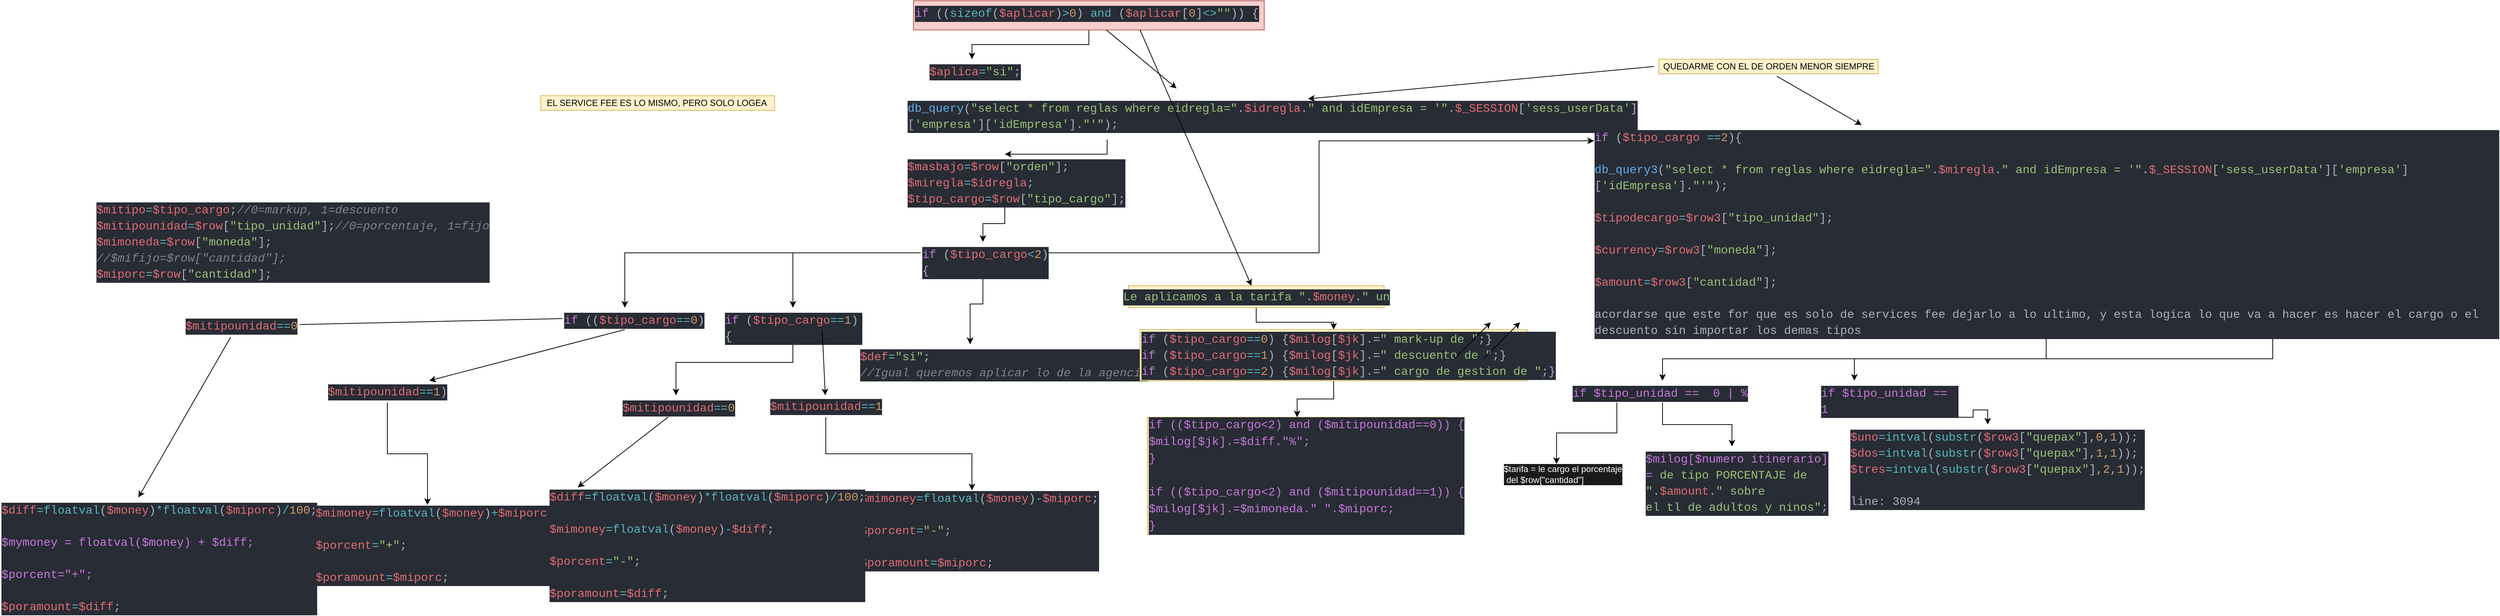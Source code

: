 <mxfile version="13.1.8" type="github">
  <diagram id="TxC2RvV53c9lngaPghdg" name="Page-1">
    <mxGraphModel dx="2767" dy="1517" grid="1" gridSize="10" guides="1" tooltips="1" connect="1" arrows="1" fold="1" page="1" pageScale="1" pageWidth="827" pageHeight="1169" math="0" shadow="0">
      <root>
        <mxCell id="0" />
        <mxCell id="1" parent="0" />
        <mxCell id="1ylVQQ3sh8P-H1glT6XM-3" value="" style="edgeStyle=orthogonalEdgeStyle;rounded=0;orthogonalLoop=1;jettySize=auto;html=1;" parent="1" source="1ylVQQ3sh8P-H1glT6XM-1" target="1ylVQQ3sh8P-H1glT6XM-2" edge="1">
          <mxGeometry relative="1" as="geometry" />
        </mxCell>
        <mxCell id="1ylVQQ3sh8P-H1glT6XM-1" value="&lt;!--StartFragment--&gt;&lt;div style=&quot;color: rgb(171, 178, 191); background-color: rgb(40, 44, 52); font-family: Consolas, &amp;quot;Courier New&amp;quot;, monospace; font-weight: normal; font-size: 16px; line-height: 22px;&quot;&gt;&lt;div&gt;&lt;span style=&quot;color: #c678dd;&quot;&gt;if&lt;/span&gt;&lt;span style=&quot;color: #abb2bf;&quot;&gt;&amp;nbsp;((&lt;/span&gt;&lt;span style=&quot;color: #56b6c2;&quot;&gt;sizeof&lt;/span&gt;&lt;span style=&quot;color: #abb2bf;&quot;&gt;(&lt;/span&gt;&lt;span style=&quot;color: #e06c75;&quot;&gt;$aplicar&lt;/span&gt;&lt;span style=&quot;color: #abb2bf;&quot;&gt;)&lt;/span&gt;&lt;span style=&quot;color: #56b6c2;&quot;&gt;&amp;gt;&lt;/span&gt;&lt;span style=&quot;color: #d19a66;&quot;&gt;0&lt;/span&gt;&lt;span style=&quot;color: #abb2bf;&quot;&gt;)&amp;nbsp;&lt;/span&gt;&lt;span style=&quot;color: #56b6c2;&quot;&gt;and&lt;/span&gt;&lt;span style=&quot;color: #abb2bf;&quot;&gt;&amp;nbsp;(&lt;/span&gt;&lt;span style=&quot;color: #e06c75;&quot;&gt;$aplicar&lt;/span&gt;&lt;span style=&quot;color: #abb2bf;&quot;&gt;[&lt;/span&gt;&lt;span style=&quot;color: #d19a66;&quot;&gt;0&lt;/span&gt;&lt;span style=&quot;color: #abb2bf;&quot;&gt;]&lt;/span&gt;&lt;span style=&quot;color: #56b6c2;&quot;&gt;&amp;lt;&amp;gt;&lt;/span&gt;&lt;span style=&quot;color: #98c379;&quot;&gt;&quot;&quot;&lt;/span&gt;&lt;span style=&quot;color: #abb2bf;&quot;&gt;))&amp;nbsp;{&lt;/span&gt;&lt;/div&gt;&lt;/div&gt;&lt;!--EndFragment--&gt;" style="text;whiteSpace=wrap;html=1;fillColor=#f8cecc;strokeColor=#b85450;" parent="1" vertex="1">
          <mxGeometry x="120" y="180" width="480" height="40" as="geometry" />
        </mxCell>
        <mxCell id="1ylVQQ3sh8P-H1glT6XM-2" value="&lt;div style=&quot;color: rgb(171 , 178 , 191) ; background-color: rgb(40 , 44 , 52) ; font-family: &amp;#34;consolas&amp;#34; , &amp;#34;courier new&amp;#34; , monospace ; font-weight: normal ; font-size: 16px ; line-height: 22px&quot;&gt;&lt;div&gt;&lt;div style=&quot;color: rgb(171 , 178 , 191) ; background-color: rgb(40 , 44 , 52) ; font-family: &amp;#34;consolas&amp;#34; , &amp;#34;courier new&amp;#34; , monospace ; font-weight: normal ; font-size: 16px ; line-height: 22px&quot;&gt;&lt;div&gt;&lt;span style=&quot;color: #e06c75&quot;&gt;$aplica&lt;/span&gt;&lt;span style=&quot;color: #56b6c2&quot;&gt;=&lt;/span&gt;&lt;span style=&quot;color: #98c379&quot;&gt;&quot;si&quot;&lt;/span&gt;&lt;span style=&quot;color: #abb2bf&quot;&gt;;&lt;/span&gt;&lt;/div&gt;&lt;/div&gt;&lt;/div&gt;&lt;/div&gt;" style="text;whiteSpace=wrap;html=1;" parent="1" vertex="1">
          <mxGeometry x="140" y="260" width="120" height="40" as="geometry" />
        </mxCell>
        <mxCell id="1ylVQQ3sh8P-H1glT6XM-7" value="" style="edgeStyle=orthogonalEdgeStyle;rounded=0;orthogonalLoop=1;jettySize=auto;html=1;" parent="1" source="1ylVQQ3sh8P-H1glT6XM-4" target="1ylVQQ3sh8P-H1glT6XM-6" edge="1">
          <mxGeometry relative="1" as="geometry" />
        </mxCell>
        <mxCell id="1ylVQQ3sh8P-H1glT6XM-4" value="&lt;!--StartFragment--&gt;&lt;div style=&quot;color: rgb(171, 178, 191); background-color: rgb(40, 44, 52); font-family: Consolas, &amp;quot;Courier New&amp;quot;, monospace; font-weight: normal; font-size: 16px; line-height: 22px;&quot;&gt;&lt;div&gt;&lt;span style=&quot;color: #61afef;&quot;&gt;db_query&lt;/span&gt;&lt;span style=&quot;color: #abb2bf;&quot;&gt;(&lt;/span&gt;&lt;span style=&quot;color: #98c379;&quot;&gt;&quot;select&amp;nbsp;*&amp;nbsp;from&amp;nbsp;reglas&amp;nbsp;where&amp;nbsp;eidregla=&quot;&lt;/span&gt;&lt;span style=&quot;color: #abb2bf;&quot;&gt;.&lt;/span&gt;&lt;span style=&quot;color: #e06c75;&quot;&gt;$idregla&lt;/span&gt;&lt;span style=&quot;color: #abb2bf;&quot;&gt;.&lt;/span&gt;&lt;span style=&quot;color: #98c379;&quot;&gt;&quot;&amp;nbsp;and&amp;nbsp;idEmpresa&amp;nbsp;=&amp;nbsp;&#39;&quot;&lt;/span&gt;&lt;span style=&quot;color: #abb2bf;&quot;&gt;.&lt;/span&gt;&lt;span style=&quot;color: #e06c75;&quot;&gt;$_SESSION&lt;/span&gt;&lt;span style=&quot;color: #abb2bf;&quot;&gt;[&lt;/span&gt;&lt;span style=&quot;color: #98c379;&quot;&gt;&#39;sess_userData&#39;&lt;/span&gt;&lt;span style=&quot;color: #abb2bf;&quot;&gt;][&lt;/span&gt;&lt;span style=&quot;color: #98c379;&quot;&gt;&#39;empresa&#39;&lt;/span&gt;&lt;span style=&quot;color: #abb2bf;&quot;&gt;][&lt;/span&gt;&lt;span style=&quot;color: #98c379;&quot;&gt;&#39;idEmpresa&#39;&lt;/span&gt;&lt;span style=&quot;color: #abb2bf;&quot;&gt;]&lt;/span&gt;&lt;span style=&quot;color: #abb2bf;&quot;&gt;.&lt;/span&gt;&lt;span style=&quot;color: #98c379;&quot;&gt;&quot;&#39;&quot;&lt;/span&gt;&lt;span style=&quot;color: #abb2bf;&quot;&gt;);&lt;/span&gt;&lt;/div&gt;&lt;/div&gt;&lt;!--EndFragment--&gt;" style="text;whiteSpace=wrap;html=1;" parent="1" vertex="1">
          <mxGeometry x="110" y="310" width="550" height="60" as="geometry" />
        </mxCell>
        <mxCell id="1ylVQQ3sh8P-H1glT6XM-11" value="" style="edgeStyle=orthogonalEdgeStyle;rounded=0;orthogonalLoop=1;jettySize=auto;html=1;" parent="1" source="1ylVQQ3sh8P-H1glT6XM-6" target="1ylVQQ3sh8P-H1glT6XM-10" edge="1">
          <mxGeometry relative="1" as="geometry" />
        </mxCell>
        <mxCell id="1ylVQQ3sh8P-H1glT6XM-6" value="&lt;div style=&quot;color: rgb(171 , 178 , 191) ; background-color: rgb(40 , 44 , 52) ; font-family: &amp;#34;consolas&amp;#34; , &amp;#34;courier new&amp;#34; , monospace ; font-weight: normal ; font-size: 16px ; line-height: 22px&quot;&gt;&lt;div&gt;&lt;div style=&quot;color: rgb(171 , 178 , 191) ; background-color: rgb(40 , 44 , 52) ; font-family: &amp;#34;consolas&amp;#34; , &amp;#34;courier new&amp;#34; , monospace ; font-weight: normal ; font-size: 16px ; line-height: 22px&quot;&gt;&lt;div&gt;&lt;span style=&quot;color: #e06c75&quot;&gt;$masbajo&lt;/span&gt;&lt;span style=&quot;color: #56b6c2&quot;&gt;=&lt;/span&gt;&lt;span style=&quot;color: #e06c75&quot;&gt;$row&lt;/span&gt;&lt;span style=&quot;color: #abb2bf&quot;&gt;[&lt;/span&gt;&lt;span style=&quot;color: #98c379&quot;&gt;&quot;orden&quot;&lt;/span&gt;&lt;span style=&quot;color: #abb2bf&quot;&gt;];&lt;/span&gt;&lt;/div&gt;&lt;div&gt;&lt;span style=&quot;color: #abb2bf&quot;&gt;&lt;/span&gt;&lt;span style=&quot;color: #e06c75&quot;&gt;$miregla&lt;/span&gt;&lt;span style=&quot;color: #56b6c2&quot;&gt;=&lt;/span&gt;&lt;span style=&quot;color: #e06c75&quot;&gt;$idregla&lt;/span&gt;&lt;span style=&quot;color: #abb2bf&quot;&gt;;&lt;/span&gt;&lt;/div&gt;&lt;div&gt;&lt;div&gt;&lt;span style=&quot;color: #e06c75&quot;&gt;$tipo_cargo&lt;/span&gt;&lt;span style=&quot;color: #56b6c2&quot;&gt;=&lt;/span&gt;&lt;span style=&quot;color: #e06c75&quot;&gt;$row&lt;/span&gt;&lt;span style=&quot;color: #abb2bf&quot;&gt;[&lt;/span&gt;&lt;span style=&quot;color: #98c379&quot;&gt;&quot;tipo_cargo&quot;&lt;/span&gt;&lt;span style=&quot;color: #abb2bf&quot;&gt;];&lt;/span&gt;&lt;/div&gt;&lt;span style=&quot;color: #abb2bf&quot;&gt;&lt;/span&gt;&lt;/div&gt;&lt;/div&gt;&lt;/div&gt;&lt;/div&gt;" style="text;whiteSpace=wrap;html=1;" parent="1" vertex="1">
          <mxGeometry x="110" y="390" width="270" height="70" as="geometry" />
        </mxCell>
        <mxCell id="1ylVQQ3sh8P-H1glT6XM-13" value="" style="edgeStyle=orthogonalEdgeStyle;rounded=0;orthogonalLoop=1;jettySize=auto;html=1;" parent="1" source="1ylVQQ3sh8P-H1glT6XM-10" target="1ylVQQ3sh8P-H1glT6XM-12" edge="1">
          <mxGeometry relative="1" as="geometry" />
        </mxCell>
        <mxCell id="wRwia8m4Fj-E2qncx0wM-3" value="" style="edgeStyle=orthogonalEdgeStyle;rounded=0;orthogonalLoop=1;jettySize=auto;html=1;" parent="1" source="1ylVQQ3sh8P-H1glT6XM-10" target="1ylVQQ3sh8P-H1glT6XM-12" edge="1">
          <mxGeometry relative="1" as="geometry" />
        </mxCell>
        <mxCell id="wRwia8m4Fj-E2qncx0wM-5" value="" style="edgeStyle=orthogonalEdgeStyle;rounded=0;orthogonalLoop=1;jettySize=auto;html=1;" parent="1" source="1ylVQQ3sh8P-H1glT6XM-10" target="wRwia8m4Fj-E2qncx0wM-4" edge="1">
          <mxGeometry relative="1" as="geometry" />
        </mxCell>
        <mxCell id="wRwia8m4Fj-E2qncx0wM-7" value="" style="edgeStyle=orthogonalEdgeStyle;rounded=0;orthogonalLoop=1;jettySize=auto;html=1;" parent="1" source="1ylVQQ3sh8P-H1glT6XM-10" target="wRwia8m4Fj-E2qncx0wM-6" edge="1">
          <mxGeometry relative="1" as="geometry" />
        </mxCell>
        <mxCell id="nO0bLM9SPIQuTMpQvS7K-3" value="" style="edgeStyle=orthogonalEdgeStyle;rounded=0;orthogonalLoop=1;jettySize=auto;html=1;entryX=0.001;entryY=0.075;entryDx=0;entryDy=0;entryPerimeter=0;" parent="1" source="1ylVQQ3sh8P-H1glT6XM-10" target="nO0bLM9SPIQuTMpQvS7K-2" edge="1">
          <mxGeometry relative="1" as="geometry" />
        </mxCell>
        <mxCell id="1ylVQQ3sh8P-H1glT6XM-10" value="&lt;div style=&quot;color: rgb(171 , 178 , 191) ; background-color: rgb(40 , 44 , 52) ; font-family: &amp;#34;consolas&amp;#34; , &amp;#34;courier new&amp;#34; , monospace ; font-weight: normal ; font-size: 16px ; line-height: 22px&quot;&gt;&lt;div&gt;&lt;span style=&quot;color: #c678dd&quot;&gt;if&lt;/span&gt;&lt;span style=&quot;color: #abb2bf&quot;&gt;&amp;nbsp;(&lt;/span&gt;&lt;span style=&quot;color: #e06c75&quot;&gt;$tipo_cargo&lt;/span&gt;&lt;span style=&quot;color: #56b6c2&quot;&gt;&amp;lt;&lt;/span&gt;&lt;span style=&quot;color: #d19a66&quot;&gt;2&lt;/span&gt;&lt;span style=&quot;color: #abb2bf&quot;&gt;){&lt;/span&gt;&lt;/div&gt;&lt;/div&gt;" style="text;whiteSpace=wrap;html=1;" parent="1" vertex="1">
          <mxGeometry x="130" y="510" width="170" height="30" as="geometry" />
        </mxCell>
        <mxCell id="nO0bLM9SPIQuTMpQvS7K-9" value="" style="edgeStyle=orthogonalEdgeStyle;rounded=0;orthogonalLoop=1;jettySize=auto;html=1;" parent="1" source="nO0bLM9SPIQuTMpQvS7K-2" target="nO0bLM9SPIQuTMpQvS7K-8" edge="1">
          <mxGeometry relative="1" as="geometry" />
        </mxCell>
        <mxCell id="nO0bLM9SPIQuTMpQvS7K-13" style="edgeStyle=orthogonalEdgeStyle;rounded=0;orthogonalLoop=1;jettySize=auto;html=1;exitX=0.75;exitY=1;exitDx=0;exitDy=0;entryX=0.25;entryY=0;entryDx=0;entryDy=0;" parent="1" source="nO0bLM9SPIQuTMpQvS7K-2" target="nO0bLM9SPIQuTMpQvS7K-10" edge="1">
          <mxGeometry relative="1" as="geometry" />
        </mxCell>
        <mxCell id="nO0bLM9SPIQuTMpQvS7K-2" value="&lt;div style=&quot;background-color: rgb(40 , 44 , 52) ; font-family: &amp;#34;consolas&amp;#34; , &amp;#34;courier new&amp;#34; , monospace ; font-weight: normal ; font-size: 16px ; line-height: 22px&quot;&gt;&lt;div&gt;&lt;span style=&quot;color: rgb(198 , 120 , 221)&quot;&gt;if&lt;/span&gt;&lt;span style=&quot;color: rgb(171 , 178 , 191)&quot;&gt;&amp;nbsp;(&lt;/span&gt;&lt;span style=&quot;color: rgb(224 , 108 , 117)&quot;&gt;$tipo_cargo&lt;/span&gt;&lt;font color=&quot;#56b6c2&quot;&gt;&amp;nbsp;==&lt;/font&gt;&lt;span style=&quot;color: rgb(209 , 154 , 102)&quot;&gt;2&lt;/span&gt;&lt;span style=&quot;color: rgb(171 , 178 , 191)&quot;&gt;){&lt;/span&gt;&lt;/div&gt;&lt;div&gt;&lt;span style=&quot;color: rgb(171 , 178 , 191)&quot;&gt;&lt;br&gt;&lt;/span&gt;&lt;/div&gt;&lt;div&gt;&lt;div style=&quot;color: rgb(171 , 178 , 191) ; font-family: &amp;#34;consolas&amp;#34; , &amp;#34;courier new&amp;#34; , monospace ; line-height: 22px&quot;&gt;&lt;div&gt;&lt;span style=&quot;color: #61afef&quot;&gt;db_query3&lt;/span&gt;(&lt;span style=&quot;color: #98c379&quot;&gt;&quot;select&amp;nbsp;*&amp;nbsp;from&amp;nbsp;reglas&amp;nbsp;where&amp;nbsp;eidregla=&quot;&lt;/span&gt;.&lt;span style=&quot;color: #e06c75&quot;&gt;$miregla&lt;/span&gt;.&lt;span style=&quot;color: #98c379&quot;&gt;&quot;&amp;nbsp;and&amp;nbsp;idEmpresa&amp;nbsp;=&amp;nbsp;&#39;&quot;&lt;/span&gt;.&lt;span style=&quot;color: #e06c75&quot;&gt;$_SESSION&lt;/span&gt;[&lt;span style=&quot;color: #98c379&quot;&gt;&#39;sess_userData&#39;&lt;/span&gt;][&lt;span style=&quot;color: #98c379&quot;&gt;&#39;empresa&#39;&lt;/span&gt;][&lt;span style=&quot;color: #98c379&quot;&gt;&#39;idEmpresa&#39;&lt;/span&gt;].&lt;span style=&quot;color: #98c379&quot;&gt;&quot;&#39;&quot;&lt;/span&gt;);&lt;/div&gt;&lt;div&gt;&lt;br&gt;&lt;/div&gt;&lt;div&gt;&lt;span style=&quot;color: #e06c75&quot;&gt;$tipodecargo&lt;/span&gt;&lt;span style=&quot;color: #56b6c2&quot;&gt;=&lt;/span&gt;&lt;span style=&quot;color: #e06c75&quot;&gt;$row3&lt;/span&gt;[&lt;span style=&quot;color: #98c379&quot;&gt;&quot;tipo_unidad&quot;&lt;/span&gt;];&lt;/div&gt;&lt;div&gt;&lt;br&gt;&lt;/div&gt;&lt;div&gt;&lt;span style=&quot;color: #e06c75&quot;&gt;$currency&lt;/span&gt;&lt;span style=&quot;color: #56b6c2&quot;&gt;=&lt;/span&gt;&lt;span style=&quot;color: #e06c75&quot;&gt;$row3&lt;/span&gt;[&lt;span style=&quot;color: #98c379&quot;&gt;&quot;moneda&quot;&lt;/span&gt;];&lt;/div&gt;&lt;div&gt;&lt;br&gt;&lt;/div&gt;&lt;div&gt;&lt;span style=&quot;color: #e06c75&quot;&gt;$amount&lt;/span&gt;&lt;span style=&quot;color: #56b6c2&quot;&gt;=&lt;/span&gt;&lt;span style=&quot;color: #e06c75&quot;&gt;$row3&lt;/span&gt;[&lt;span style=&quot;color: #98c379&quot;&gt;&quot;cantidad&quot;&lt;/span&gt;];&lt;/div&gt;&lt;/div&gt;&lt;/div&gt;&lt;div&gt;&lt;span style=&quot;color: rgb(171 , 178 , 191)&quot;&gt;&lt;br&gt;&lt;/span&gt;&lt;/div&gt;&lt;div&gt;&lt;span style=&quot;color: rgb(171 , 178 , 191)&quot;&gt;acordarse que este for que es solo de services fee dejarlo a lo ultimo, y esta logica lo que va a hacer es hacer el cargo o el descuento sin importar los demas tipos&lt;/span&gt;&lt;/div&gt;&lt;/div&gt;" style="text;whiteSpace=wrap;html=1;" parent="1" vertex="1">
          <mxGeometry x="1050" y="350" width="1240" height="290" as="geometry" />
        </mxCell>
        <mxCell id="nO0bLM9SPIQuTMpQvS7K-15" value="" style="edgeStyle=orthogonalEdgeStyle;rounded=0;orthogonalLoop=1;jettySize=auto;html=1;" parent="1" source="nO0bLM9SPIQuTMpQvS7K-8" target="nO0bLM9SPIQuTMpQvS7K-14" edge="1">
          <mxGeometry relative="1" as="geometry" />
        </mxCell>
        <mxCell id="nO0bLM9SPIQuTMpQvS7K-17" style="edgeStyle=orthogonalEdgeStyle;rounded=0;orthogonalLoop=1;jettySize=auto;html=1;exitX=0.25;exitY=1;exitDx=0;exitDy=0;entryX=0.411;entryY=0.033;entryDx=0;entryDy=0;entryPerimeter=0;fontColor=#FFFFFF;" parent="1" source="nO0bLM9SPIQuTMpQvS7K-8" target="nO0bLM9SPIQuTMpQvS7K-16" edge="1">
          <mxGeometry relative="1" as="geometry" />
        </mxCell>
        <mxCell id="nO0bLM9SPIQuTMpQvS7K-8" value="&lt;div style=&quot;background-color: rgb(40 , 44 , 52) ; font-family: &amp;#34;consolas&amp;#34; , &amp;#34;courier new&amp;#34; , monospace ; font-weight: normal ; font-size: 16px ; line-height: 22px&quot;&gt;&lt;font color=&quot;#c678dd&quot;&gt;if $tipo_unidad ==&amp;nbsp; 0 | %&lt;/font&gt;&lt;/div&gt;" style="text;whiteSpace=wrap;html=1;" parent="1" vertex="1">
          <mxGeometry x="1020" y="700" width="250" height="30" as="geometry" />
        </mxCell>
        <mxCell id="nO0bLM9SPIQuTMpQvS7K-14" value="&lt;div style=&quot;background-color: rgb(40 , 44 , 52) ; font-family: &amp;#34;consolas&amp;#34; , &amp;#34;courier new&amp;#34; , monospace ; font-weight: normal ; font-size: 16px ; line-height: 22px&quot;&gt;&lt;font color=&quot;#c678dd&quot;&gt;$milog[$numero itinerario] =&amp;nbsp;&lt;/font&gt;&lt;span style=&quot;font-family: &amp;#34;consolas&amp;#34; , &amp;#34;courier new&amp;#34; , monospace ; color: rgb(152 , 195 , 121)&quot;&gt;de&amp;nbsp;tipo&amp;nbsp;PORCENTAJE&amp;nbsp;de&amp;nbsp;&lt;/span&gt;&lt;/div&gt;&lt;div style=&quot;background-color: rgb(40 , 44 , 52) ; font-family: &amp;#34;consolas&amp;#34; , &amp;#34;courier new&amp;#34; , monospace ; font-weight: normal ; font-size: 16px ; line-height: 22px&quot;&gt;&lt;span style=&quot;font-family: &amp;#34;consolas&amp;#34; , &amp;#34;courier new&amp;#34; , monospace ; color: rgb(152 , 195 , 121)&quot;&gt;&quot;&lt;/span&gt;&lt;span style=&quot;color: rgb(171 , 178 , 191) ; font-family: &amp;#34;consolas&amp;#34; , &amp;#34;courier new&amp;#34; , monospace&quot;&gt;.&lt;/span&gt;&lt;span style=&quot;font-family: &amp;#34;consolas&amp;#34; , &amp;#34;courier new&amp;#34; , monospace ; color: rgb(224 , 108 , 117)&quot;&gt;$amount&lt;/span&gt;&lt;span style=&quot;color: rgb(171 , 178 , 191) ; font-family: &amp;#34;consolas&amp;#34; , &amp;#34;courier new&amp;#34; , monospace&quot;&gt;.&lt;/span&gt;&lt;span style=&quot;font-family: &amp;#34;consolas&amp;#34; , &amp;#34;courier new&amp;#34; , monospace ; color: rgb(152 , 195 , 121)&quot;&gt;&quot;&amp;nbsp;sobre&amp;nbsp;&lt;/span&gt;&lt;/div&gt;&lt;div style=&quot;background-color: rgb(40 , 44 , 52) ; font-family: &amp;#34;consolas&amp;#34; , &amp;#34;courier new&amp;#34; , monospace ; font-weight: normal ; font-size: 16px ; line-height: 22px&quot;&gt;&lt;span style=&quot;font-family: &amp;#34;consolas&amp;#34; , &amp;#34;courier new&amp;#34; , monospace ; color: rgb(152 , 195 , 121)&quot;&gt;el&amp;nbsp;tl&amp;nbsp;de&amp;nbsp;adultos&amp;nbsp;y&amp;nbsp;ninos&quot;&lt;/span&gt;&lt;span style=&quot;color: rgb(171 , 178 , 191) ; font-family: &amp;#34;consolas&amp;#34; , &amp;#34;courier new&amp;#34; , monospace&quot;&gt;;&lt;/span&gt;&lt;/div&gt;" style="text;whiteSpace=wrap;html=1;" parent="1" vertex="1">
          <mxGeometry x="1120" y="790" width="240" height="80" as="geometry" />
        </mxCell>
        <mxCell id="opEgY--enB1-h1R6FWiN-11" value="" style="edgeStyle=orthogonalEdgeStyle;rounded=0;orthogonalLoop=1;jettySize=auto;html=1;" parent="1" source="wRwia8m4Fj-E2qncx0wM-6" target="opEgY--enB1-h1R6FWiN-10" edge="1">
          <mxGeometry relative="1" as="geometry" />
        </mxCell>
        <mxCell id="wRwia8m4Fj-E2qncx0wM-6" value="&lt;div style=&quot;background-color: rgb(40 , 44 , 52) ; font-family: &amp;#34;consolas&amp;#34; , &amp;#34;courier new&amp;#34; , monospace ; font-weight: normal ; font-size: 16px ; line-height: 22px&quot;&gt;&lt;div&gt;&lt;span style=&quot;color: rgb(198 , 120 , 221)&quot;&gt;if&lt;/span&gt;&lt;span style=&quot;color: rgb(171 , 178 , 191)&quot;&gt;&amp;nbsp;(&lt;/span&gt;&lt;span style=&quot;color: rgb(224 , 108 , 117)&quot;&gt;$tipo_cargo&lt;/span&gt;&lt;font color=&quot;#56b6c2&quot;&gt;==&lt;/font&gt;&lt;font color=&quot;#d19a66&quot;&gt;1&lt;/font&gt;&lt;span style=&quot;color: rgb(171 , 178 , 191)&quot;&gt;){&lt;/span&gt;&lt;/div&gt;&lt;/div&gt;" style="text;whiteSpace=wrap;html=1;" parent="1" vertex="1">
          <mxGeometry x="-140" y="600" width="190" height="30" as="geometry" />
        </mxCell>
        <mxCell id="opEgY--enB1-h1R6FWiN-10" value="&lt;div style=&quot;background-color: rgb(40 , 44 , 52) ; font-family: &amp;#34;consolas&amp;#34; , &amp;#34;courier new&amp;#34; , monospace ; font-weight: normal ; font-size: 16px ; line-height: 22px&quot;&gt;&lt;div style=&quot;color: rgb(171 , 178 , 191) ; font-family: &amp;#34;consolas&amp;#34; , &amp;#34;courier new&amp;#34; , monospace ; line-height: 22px&quot;&gt;&lt;span style=&quot;color: #e06c75&quot;&gt;$mitipounidad&lt;/span&gt;&lt;span style=&quot;color: #56b6c2&quot;&gt;==&lt;/span&gt;&lt;span style=&quot;color: #d19a66&quot;&gt;0&lt;/span&gt;&lt;/div&gt;&lt;/div&gt;" style="text;whiteSpace=wrap;html=1;" parent="1" vertex="1">
          <mxGeometry x="-280" y="720" width="150" height="30" as="geometry" />
        </mxCell>
        <mxCell id="wRwia8m4Fj-E2qncx0wM-4" value="&lt;div style=&quot;color: rgb(171 , 178 , 191) ; background-color: rgb(40 , 44 , 52) ; font-family: &amp;#34;consolas&amp;#34; , &amp;#34;courier new&amp;#34; , monospace ; font-weight: normal ; font-size: 16px ; line-height: 22px&quot;&gt;&lt;div style=&quot;font-family: &amp;#34;consolas&amp;#34; , &amp;#34;courier new&amp;#34; , monospace ; line-height: 22px&quot;&gt;&lt;span style=&quot;color: #c678dd&quot;&gt;if&lt;/span&gt;&amp;nbsp;((&lt;span style=&quot;color: #e06c75&quot;&gt;$tipo_cargo&lt;/span&gt;&lt;span style=&quot;color: #56b6c2&quot;&gt;==&lt;/span&gt;&lt;span style=&quot;color: #d19a66&quot;&gt;0&lt;/span&gt;)&lt;/div&gt;&lt;/div&gt;" style="text;whiteSpace=wrap;html=1;" parent="1" vertex="1">
          <mxGeometry x="-360" y="600" width="170" height="30" as="geometry" />
        </mxCell>
        <mxCell id="opEgY--enB1-h1R6FWiN-1" value="&lt;div style=&quot;background-color: rgb(40 , 44 , 52) ; font-family: &amp;#34;consolas&amp;#34; , &amp;#34;courier new&amp;#34; , monospace ; font-weight: normal ; font-size: 16px ; line-height: 22px&quot;&gt;&lt;div style=&quot;font-family: &amp;#34;consolas&amp;#34; , &amp;#34;courier new&amp;#34; , monospace ; line-height: 22px&quot;&gt;&lt;div style=&quot;color: rgb(171 , 178 , 191) ; font-family: &amp;#34;consolas&amp;#34; , &amp;#34;courier new&amp;#34; , monospace ; line-height: 22px&quot;&gt;&lt;span style=&quot;color: #e06c75&quot;&gt;$diff&lt;/span&gt;&lt;span style=&quot;color: #56b6c2&quot;&gt;=floatval&lt;/span&gt;(&lt;span style=&quot;color: #e06c75&quot;&gt;$money&lt;/span&gt;)&lt;span style=&quot;color: #56b6c2&quot;&gt;*floatval&lt;/span&gt;(&lt;span style=&quot;color: #e06c75&quot;&gt;$miporc&lt;/span&gt;)&lt;span style=&quot;color: #56b6c2&quot;&gt;/&lt;/span&gt;&lt;span style=&quot;color: #d19a66&quot;&gt;100&lt;/span&gt;;&lt;/div&gt;&lt;div style=&quot;color: rgb(171 , 178 , 191) ; font-family: &amp;#34;consolas&amp;#34; , &amp;#34;courier new&amp;#34; , monospace ; line-height: 22px&quot;&gt;&lt;br&gt;&lt;/div&gt;&lt;/div&gt;&lt;div style=&quot;font-family: &amp;#34;consolas&amp;#34; , &amp;#34;courier new&amp;#34; , monospace ; line-height: 22px&quot;&gt;&lt;font color=&quot;#c678dd&quot;&gt;$mymoney = floatval($money) + $diff;&lt;/font&gt;&lt;/div&gt;&lt;div style=&quot;font-family: &amp;#34;consolas&amp;#34; , &amp;#34;courier new&amp;#34; , monospace ; line-height: 22px&quot;&gt;&lt;font color=&quot;#c678dd&quot;&gt;&lt;br&gt;&lt;/font&gt;&lt;/div&gt;&lt;div style=&quot;font-family: &amp;#34;consolas&amp;#34; , &amp;#34;courier new&amp;#34; , monospace ; line-height: 22px&quot;&gt;&lt;font color=&quot;#c678dd&quot;&gt;$porcent=&quot;+&quot;;&lt;/font&gt;&lt;/div&gt;&lt;div style=&quot;font-family: &amp;#34;consolas&amp;#34; , &amp;#34;courier new&amp;#34; , monospace ; line-height: 22px&quot;&gt;&lt;font color=&quot;#c678dd&quot;&gt;&lt;br&gt;&lt;/font&gt;&lt;/div&gt;&lt;div style=&quot;font-family: &amp;#34;consolas&amp;#34; , &amp;#34;courier new&amp;#34; , monospace ; line-height: 22px&quot;&gt;&lt;div style=&quot;color: rgb(171 , 178 , 191) ; font-family: &amp;#34;consolas&amp;#34; , &amp;#34;courier new&amp;#34; , monospace ; line-height: 22px&quot;&gt;&lt;span style=&quot;color: #e06c75&quot;&gt;$poramount&lt;/span&gt;&lt;span style=&quot;color: #56b6c2&quot;&gt;=&lt;/span&gt;&lt;span style=&quot;color: #e06c75&quot;&gt;$diff&lt;/span&gt;;&lt;/div&gt;&lt;/div&gt;&lt;/div&gt;" style="text;whiteSpace=wrap;html=1;" parent="1" vertex="1">
          <mxGeometry x="-1130" y="860" width="450" height="30" as="geometry" />
        </mxCell>
        <mxCell id="1ylVQQ3sh8P-H1glT6XM-12" value="&lt;div style=&quot;color: rgb(171 , 178 , 191) ; background-color: rgb(40 , 44 , 52) ; font-family: &amp;#34;consolas&amp;#34; , &amp;#34;courier new&amp;#34; , monospace ; font-weight: normal ; font-size: 16px ; line-height: 22px&quot;&gt;&lt;div style=&quot;color: rgb(171 , 178 , 191) ; background-color: rgb(40 , 44 , 52) ; font-family: &amp;#34;consolas&amp;#34; , &amp;#34;courier new&amp;#34; , monospace ; font-weight: normal ; font-size: 16px ; line-height: 22px&quot;&gt;&lt;div style=&quot;font-family: &amp;#34;consolas&amp;#34; , &amp;#34;courier new&amp;#34; , monospace ; line-height: 22px&quot;&gt;&lt;span style=&quot;color: #e06c75&quot;&gt;$def&lt;/span&gt;&lt;span style=&quot;color: #56b6c2&quot;&gt;=&lt;/span&gt;&lt;span style=&quot;color: #98c379&quot;&gt;&quot;si&quot;&lt;/span&gt;;&lt;/div&gt;&lt;div style=&quot;font-family: &amp;#34;consolas&amp;#34; , &amp;#34;courier new&amp;#34; , monospace ; line-height: 22px&quot;&gt;&lt;span style=&quot;color: #7f848e ; font-style: italic&quot;&gt;//Igual&amp;nbsp;queremos&amp;nbsp;aplicar&amp;nbsp;lo&amp;nbsp;de&amp;nbsp;la&amp;nbsp;agencia&lt;/span&gt;&lt;/div&gt;&lt;/div&gt;&lt;/div&gt;" style="text;whiteSpace=wrap;html=1;" parent="1" vertex="1">
          <mxGeometry x="45" y="650" width="305" height="100" as="geometry" />
        </mxCell>
        <mxCell id="1ylVQQ3sh8P-H1glT6XM-5" value="" style="endArrow=classic;html=1;" parent="1" source="1ylVQQ3sh8P-H1glT6XM-1" edge="1">
          <mxGeometry width="50" height="50" relative="1" as="geometry">
            <mxPoint x="390" y="340" as="sourcePoint" />
            <mxPoint x="480" y="300" as="targetPoint" />
          </mxGeometry>
        </mxCell>
        <mxCell id="1ylVQQ3sh8P-H1glT6XM-17" value="" style="edgeStyle=orthogonalEdgeStyle;rounded=0;orthogonalLoop=1;jettySize=auto;html=1;" parent="1" source="1ylVQQ3sh8P-H1glT6XM-14" target="1ylVQQ3sh8P-H1glT6XM-16" edge="1">
          <mxGeometry relative="1" as="geometry" />
        </mxCell>
        <mxCell id="1ylVQQ3sh8P-H1glT6XM-14" value="&lt;div style=&quot;color: rgb(171 , 178 , 191) ; background-color: rgb(40 , 44 , 52) ; font-family: &amp;#34;consolas&amp;#34; , &amp;#34;courier new&amp;#34; , monospace ; font-weight: normal ; font-size: 16px ; line-height: 22px&quot;&gt;&lt;div&gt;&lt;span style=&quot;color: #98c379&quot;&gt;Le&amp;nbsp;aplicamos&amp;nbsp;a&amp;nbsp;la&amp;nbsp;tarifa&amp;nbsp;&quot;&lt;/span&gt;&lt;span style=&quot;color: #abb2bf&quot;&gt;.&lt;/span&gt;&lt;span style=&quot;color: #e06c75&quot;&gt;$money&lt;/span&gt;&lt;span style=&quot;color: #abb2bf&quot;&gt;.&lt;/span&gt;&lt;span style=&quot;color: #98c379&quot;&gt;&quot;&amp;nbsp;un &lt;br&gt;&lt;/span&gt;&lt;/div&gt;&lt;/div&gt;" style="text;html=1;align=center;verticalAlign=middle;resizable=0;points=[];autosize=1;fillColor=#fff2cc;strokeColor=#d6b656;" parent="1" vertex="1">
          <mxGeometry x="414" y="570" width="350" height="30" as="geometry" />
        </mxCell>
        <mxCell id="wRwia8m4Fj-E2qncx0wM-2" value="" style="edgeStyle=orthogonalEdgeStyle;rounded=0;orthogonalLoop=1;jettySize=auto;html=1;" parent="1" source="1ylVQQ3sh8P-H1glT6XM-16" target="wRwia8m4Fj-E2qncx0wM-1" edge="1">
          <mxGeometry relative="1" as="geometry" />
        </mxCell>
        <mxCell id="1ylVQQ3sh8P-H1glT6XM-16" value="&lt;div style=&quot;color: rgb(171 , 178 , 191) ; background-color: rgb(40 , 44 , 52) ; font-family: &amp;#34;consolas&amp;#34; , &amp;#34;courier new&amp;#34; , monospace ; font-weight: normal ; font-size: 16px ; line-height: 22px&quot; align=&quot;left&quot;&gt;&lt;div&gt;&lt;span style=&quot;color: #c678dd&quot;&gt;if&lt;/span&gt;&lt;span style=&quot;color: #abb2bf&quot;&gt;&amp;nbsp;(&lt;/span&gt;&lt;span style=&quot;color: #e06c75&quot;&gt;$tipo_cargo&lt;/span&gt;&lt;span style=&quot;color: #56b6c2&quot;&gt;==&lt;/span&gt;&lt;span style=&quot;color: #d19a66&quot;&gt;0&lt;/span&gt;&lt;span style=&quot;color: #abb2bf&quot;&gt;)&amp;nbsp;{&lt;/span&gt;&lt;span style=&quot;color: #e06c75&quot;&gt;$milog&lt;/span&gt;&lt;span style=&quot;color: #abb2bf&quot;&gt;[&lt;/span&gt;&lt;span style=&quot;color: #e06c75&quot;&gt;$jk&lt;/span&gt;&lt;span style=&quot;color: #abb2bf&quot;&gt;]&lt;/span&gt;&lt;span style=&quot;color: #abb2bf&quot;&gt;.=&lt;/span&gt;&lt;span style=&quot;color: #98c379&quot;&gt;&quot;&amp;nbsp;mark-up&amp;nbsp;de&amp;nbsp;&quot;&lt;/span&gt;&lt;span style=&quot;color: #abb2bf&quot;&gt;;}&lt;/span&gt;&lt;/div&gt;&lt;div&gt;&lt;span style=&quot;color: #abb2bf&quot;&gt;&lt;/span&gt;&lt;span style=&quot;color: #abb2bf&quot;&gt;&lt;/span&gt;&lt;span style=&quot;color: #c678dd&quot;&gt;if&lt;/span&gt;&lt;span style=&quot;color: #abb2bf&quot;&gt;&amp;nbsp;(&lt;/span&gt;&lt;span style=&quot;color: #e06c75&quot;&gt;$tipo_cargo&lt;/span&gt;&lt;span style=&quot;color: #56b6c2&quot;&gt;==&lt;/span&gt;&lt;span style=&quot;color: #d19a66&quot;&gt;1&lt;/span&gt;&lt;span style=&quot;color: #abb2bf&quot;&gt;)&amp;nbsp;{&lt;/span&gt;&lt;span style=&quot;color: #e06c75&quot;&gt;$milog&lt;/span&gt;&lt;span style=&quot;color: #abb2bf&quot;&gt;[&lt;/span&gt;&lt;span style=&quot;color: #e06c75&quot;&gt;$jk&lt;/span&gt;&lt;span style=&quot;color: #abb2bf&quot;&gt;]&lt;/span&gt;&lt;span style=&quot;color: #abb2bf&quot;&gt;.=&lt;/span&gt;&lt;span style=&quot;color: #98c379&quot;&gt;&quot;&amp;nbsp;descuento&amp;nbsp;de&amp;nbsp;&quot;&lt;/span&gt;&lt;span style=&quot;color: #abb2bf&quot;&gt;;}&lt;/span&gt;&lt;/div&gt;&lt;div&gt;&lt;span style=&quot;color: #abb2bf&quot;&gt;&lt;/span&gt;&lt;span style=&quot;color: #abb2bf&quot;&gt;&lt;/span&gt;&lt;span style=&quot;color: #c678dd&quot;&gt;if&lt;/span&gt;&lt;span style=&quot;color: #abb2bf&quot;&gt;&amp;nbsp;(&lt;/span&gt;&lt;span style=&quot;color: #e06c75&quot;&gt;$tipo_cargo&lt;/span&gt;&lt;span style=&quot;color: #56b6c2&quot;&gt;==&lt;/span&gt;&lt;span style=&quot;color: #d19a66&quot;&gt;2&lt;/span&gt;&lt;span style=&quot;color: #abb2bf&quot;&gt;)&amp;nbsp;{&lt;/span&gt;&lt;span style=&quot;color: #e06c75&quot;&gt;$milog&lt;/span&gt;&lt;span style=&quot;color: #abb2bf&quot;&gt;[&lt;/span&gt;&lt;span style=&quot;color: #e06c75&quot;&gt;$jk&lt;/span&gt;&lt;span style=&quot;color: #abb2bf&quot;&gt;]&lt;/span&gt;&lt;span style=&quot;color: #abb2bf&quot;&gt;.=&lt;/span&gt;&lt;span style=&quot;color: #98c379&quot;&gt;&quot;&amp;nbsp;cargo&amp;nbsp;de&amp;nbsp;gestion&amp;nbsp;de&amp;nbsp;&quot;&lt;/span&gt;&lt;span style=&quot;color: #abb2bf&quot;&gt;;}&lt;/span&gt;&lt;/div&gt;&lt;/div&gt;" style="text;html=1;align=left;verticalAlign=middle;resizable=0;points=[];autosize=1;fillColor=#fff2cc;strokeColor=#d6b656;" parent="1" vertex="1">
          <mxGeometry x="430" y="630" width="530" height="70" as="geometry" />
        </mxCell>
        <mxCell id="wRwia8m4Fj-E2qncx0wM-1" value="&lt;div style=&quot;background-color: rgb(40 , 44 , 52) ; line-height: 22px&quot; align=&quot;left&quot;&gt;&lt;div&gt;&lt;font color=&quot;#c678dd&quot; face=&quot;consolas, courier new, monospace&quot;&gt;&lt;span style=&quot;font-size: 16px&quot;&gt;if (($tipo_cargo&amp;lt;2) and ($mitipounidad==0)) {&lt;/span&gt;&lt;/font&gt;&lt;/div&gt;&lt;div&gt;&lt;font color=&quot;#c678dd&quot; face=&quot;consolas, courier new, monospace&quot;&gt;&lt;span style=&quot;font-size: 16px&quot;&gt;&lt;span&gt; &lt;/span&gt;$milog[$jk].=$diff.&quot;%&quot;;&lt;/span&gt;&lt;/font&gt;&lt;/div&gt;&lt;div&gt;&lt;font color=&quot;#c678dd&quot; face=&quot;consolas, courier new, monospace&quot;&gt;&lt;span style=&quot;font-size: 16px&quot;&gt;}&lt;/span&gt;&lt;/font&gt;&lt;/div&gt;&lt;div&gt;&lt;font color=&quot;#c678dd&quot; face=&quot;consolas, courier new, monospace&quot;&gt;&lt;span style=&quot;font-size: 16px&quot;&gt;&lt;br&gt;&lt;/span&gt;&lt;/font&gt;&lt;/div&gt;&lt;div&gt;&lt;font color=&quot;#c678dd&quot; face=&quot;consolas, courier new, monospace&quot;&gt;&lt;span style=&quot;font-size: 16px&quot;&gt;if (($tipo_cargo&amp;lt;2) and ($mitipounidad==1)) {&lt;/span&gt;&lt;/font&gt;&lt;/div&gt;&lt;div&gt;&lt;font color=&quot;#c678dd&quot; face=&quot;consolas, courier new, monospace&quot;&gt;&lt;span style=&quot;font-size: 16px&quot;&gt;&lt;span&gt; &lt;/span&gt;$milog[$jk].=$mimoneda.&quot; &quot;.$miporc;&lt;/span&gt;&lt;/font&gt;&lt;/div&gt;&lt;div&gt;&lt;font color=&quot;#c678dd&quot; face=&quot;consolas, courier new, monospace&quot;&gt;&lt;span style=&quot;font-size: 16px&quot;&gt;}&lt;/span&gt;&lt;/font&gt;&lt;/div&gt;&lt;/div&gt;" style="text;html=1;align=left;verticalAlign=middle;resizable=0;points=[];autosize=1;fillColor=#fff2cc;strokeColor=#d6b656;" parent="1" vertex="1">
          <mxGeometry x="440" y="750" width="410" height="160" as="geometry" />
        </mxCell>
        <mxCell id="1ylVQQ3sh8P-H1glT6XM-15" value="" style="endArrow=classic;html=1;exitX=0.646;exitY=1;exitDx=0;exitDy=0;exitPerimeter=0;" parent="1" source="1ylVQQ3sh8P-H1glT6XM-1" target="1ylVQQ3sh8P-H1glT6XM-14" edge="1">
          <mxGeometry width="50" height="50" relative="1" as="geometry">
            <mxPoint x="390" y="490" as="sourcePoint" />
            <mxPoint x="440" y="440" as="targetPoint" />
          </mxGeometry>
        </mxCell>
        <mxCell id="opEgY--enB1-h1R6FWiN-3" value="&lt;div style=&quot;color: rgb(171 , 178 , 191) ; background-color: rgb(40 , 44 , 52) ; font-family: &amp;#34;consolas&amp;#34; , &amp;#34;courier new&amp;#34; , monospace ; font-size: 16px ; line-height: 22px&quot;&gt;&lt;span style=&quot;color: #e06c75&quot;&gt;$mitipounidad&lt;/span&gt;&lt;span style=&quot;color: #56b6c2&quot;&gt;==&lt;/span&gt;&lt;span style=&quot;color: #d19a66&quot;&gt;0&lt;/span&gt;&lt;/div&gt;" style="text;html=1;align=center;verticalAlign=middle;resizable=0;points=[];autosize=1;" parent="1" vertex="1">
          <mxGeometry x="-880" y="610" width="160" height="30" as="geometry" />
        </mxCell>
        <mxCell id="opEgY--enB1-h1R6FWiN-6" value="" style="edgeStyle=orthogonalEdgeStyle;rounded=0;orthogonalLoop=1;jettySize=auto;html=1;" parent="1" source="opEgY--enB1-h1R6FWiN-4" target="opEgY--enB1-h1R6FWiN-5" edge="1">
          <mxGeometry relative="1" as="geometry" />
        </mxCell>
        <mxCell id="opEgY--enB1-h1R6FWiN-4" value="&lt;div style=&quot;color: rgb(171 , 178 , 191) ; background-color: rgb(40 , 44 , 52) ; font-family: &amp;#34;consolas&amp;#34; , &amp;#34;courier new&amp;#34; , monospace ; font-size: 16px ; line-height: 22px&quot;&gt;&lt;span style=&quot;color: #e06c75&quot;&gt;$mitipounidad&lt;/span&gt;&lt;span style=&quot;color: #56b6c2&quot;&gt;==&lt;/span&gt;&lt;span style=&quot;color: #d19a66&quot;&gt;1&lt;/span&gt;)&lt;/div&gt;" style="text;html=1;align=center;verticalAlign=middle;resizable=0;points=[];autosize=1;" parent="1" vertex="1">
          <mxGeometry x="-680" y="700" width="160" height="30" as="geometry" />
        </mxCell>
        <mxCell id="opEgY--enB1-h1R6FWiN-5" value="&lt;div style=&quot;color: rgb(171 , 178 , 191) ; background-color: rgb(40 , 44 , 52) ; font-family: &amp;quot;consolas&amp;quot; , &amp;quot;courier new&amp;quot; , monospace ; font-size: 16px ; line-height: 22px&quot;&gt;&lt;div style=&quot;font-family: &amp;quot;consolas&amp;quot; , &amp;quot;courier new&amp;quot; , monospace ; line-height: 22px&quot;&gt;&lt;span style=&quot;color: #e06c75&quot;&gt;$mimoney&lt;/span&gt;&lt;span style=&quot;color: #56b6c2&quot;&gt;=floatval&lt;/span&gt;(&lt;span style=&quot;color: #e06c75&quot;&gt;$money&lt;/span&gt;)&lt;span style=&quot;color: #56b6c2&quot;&gt;+&lt;/span&gt;&lt;span style=&quot;color: #e06c75&quot;&gt;$miporc&lt;/span&gt;;&lt;/div&gt;&lt;div style=&quot;font-family: &amp;quot;consolas&amp;quot; , &amp;quot;courier new&amp;quot; , monospace ; line-height: 22px&quot;&gt;&lt;span style=&quot;color: rgb(224 , 108 , 117)&quot;&gt;&lt;br&gt;&lt;/span&gt;&lt;/div&gt;&lt;div style=&quot;font-family: &amp;quot;consolas&amp;quot; , &amp;quot;courier new&amp;quot; , monospace ; line-height: 22px&quot;&gt;&lt;span style=&quot;color: rgb(224 , 108 , 117)&quot;&gt;$porcent&lt;/span&gt;&lt;span style=&quot;color: rgb(86 , 182 , 194)&quot;&gt;=&lt;/span&gt;&lt;span style=&quot;color: rgb(152 , 195 , 121)&quot;&gt;&quot;+&quot;&lt;/span&gt;;&lt;/div&gt;&lt;div style=&quot;font-family: &amp;quot;consolas&amp;quot; , &amp;quot;courier new&amp;quot; , monospace ; line-height: 22px&quot;&gt;&lt;span style=&quot;color: rgb(224 , 108 , 117)&quot;&gt;&lt;br&gt;&lt;/span&gt;&lt;/div&gt;&lt;div style=&quot;font-family: &amp;quot;consolas&amp;quot; , &amp;quot;courier new&amp;quot; , monospace ; line-height: 22px&quot;&gt;&lt;span style=&quot;color: rgb(224 , 108 , 117)&quot;&gt;$poramount&lt;/span&gt;&lt;span style=&quot;color: rgb(86 , 182 , 194)&quot;&gt;=&lt;/span&gt;&lt;span style=&quot;color: rgb(224 , 108 , 117)&quot;&gt;$miporc&lt;/span&gt;;&lt;/div&gt;&lt;/div&gt;" style="text;html=1;align=left;verticalAlign=middle;resizable=0;points=[];autosize=1;" parent="1" vertex="1">
          <mxGeometry x="-700" y="870" width="310" height="110" as="geometry" />
        </mxCell>
        <mxCell id="opEgY--enB1-h1R6FWiN-9" value="" style="endArrow=classic;html=1;exitX=0.5;exitY=1;exitDx=0;exitDy=0;" parent="1" source="wRwia8m4Fj-E2qncx0wM-4" target="opEgY--enB1-h1R6FWiN-4" edge="1">
          <mxGeometry width="50" height="50" relative="1" as="geometry">
            <mxPoint x="-410" y="830" as="sourcePoint" />
            <mxPoint x="-360" y="780" as="targetPoint" />
          </mxGeometry>
        </mxCell>
        <mxCell id="opEgY--enB1-h1R6FWiN-19" value="" style="edgeStyle=orthogonalEdgeStyle;rounded=0;orthogonalLoop=1;jettySize=auto;html=1;" parent="1" source="opEgY--enB1-h1R6FWiN-12" target="opEgY--enB1-h1R6FWiN-18" edge="1">
          <mxGeometry relative="1" as="geometry" />
        </mxCell>
        <mxCell id="opEgY--enB1-h1R6FWiN-12" value="&lt;div style=&quot;background-color: rgb(40 , 44 , 52) ; font-family: &amp;#34;consolas&amp;#34; , &amp;#34;courier new&amp;#34; , monospace ; font-size: 16px ; line-height: 22px&quot;&gt;&lt;span style=&quot;color: rgb(224 , 108 , 117)&quot;&gt;$mitipounidad&lt;/span&gt;&lt;span style=&quot;color: rgb(86 , 182 , 194)&quot;&gt;==&lt;/span&gt;&lt;font color=&quot;#d19a66&quot;&gt;1&lt;/font&gt;&lt;/div&gt;" style="text;html=1;align=center;verticalAlign=middle;resizable=0;points=[];autosize=1;" parent="1" vertex="1">
          <mxGeometry x="-80" y="720" width="160" height="30" as="geometry" />
        </mxCell>
        <mxCell id="opEgY--enB1-h1R6FWiN-18" value="&lt;div style=&quot;background-color: rgb(40 , 44 , 52) ; font-family: &amp;quot;consolas&amp;quot; , &amp;quot;courier new&amp;quot; , monospace ; font-size: 16px ; line-height: 22px&quot;&gt;&lt;div style=&quot;color: rgb(171 , 178 , 191) ; font-family: &amp;quot;consolas&amp;quot; , &amp;quot;courier new&amp;quot; , monospace ; line-height: 22px&quot;&gt;&lt;span style=&quot;color: #e06c75&quot;&gt;$mimoney&lt;/span&gt;&lt;span style=&quot;color: #56b6c2&quot;&gt;=floatval&lt;/span&gt;(&lt;span style=&quot;color: #e06c75&quot;&gt;$money&lt;/span&gt;)&lt;span style=&quot;color: #56b6c2&quot;&gt;-&lt;/span&gt;&lt;span style=&quot;color: #e06c75&quot;&gt;$miporc&lt;/span&gt;;&lt;/div&gt;&lt;div style=&quot;color: rgb(171 , 178 , 191) ; font-family: &amp;quot;consolas&amp;quot; , &amp;quot;courier new&amp;quot; , monospace ; line-height: 22px&quot;&gt;&lt;span style=&quot;color: #e06c75&quot;&gt;&lt;br&gt;&lt;/span&gt;&lt;/div&gt;&lt;div style=&quot;color: rgb(171 , 178 , 191) ; font-family: &amp;quot;consolas&amp;quot; , &amp;quot;courier new&amp;quot; , monospace ; line-height: 22px&quot;&gt;&lt;span style=&quot;color: #e06c75&quot;&gt;$porcent&lt;/span&gt;&lt;span style=&quot;color: #56b6c2&quot;&gt;=&lt;/span&gt;&lt;span style=&quot;color: #98c379&quot;&gt;&quot;-&quot;&lt;/span&gt;;&lt;/div&gt;&lt;div style=&quot;color: rgb(171 , 178 , 191) ; font-family: &amp;quot;consolas&amp;quot; , &amp;quot;courier new&amp;quot; , monospace ; line-height: 22px&quot;&gt;&lt;span style=&quot;color: #e06c75&quot;&gt;&lt;br&gt;&lt;/span&gt;&lt;/div&gt;&lt;div style=&quot;color: rgb(171 , 178 , 191) ; font-family: &amp;quot;consolas&amp;quot; , &amp;quot;courier new&amp;quot; , monospace ; line-height: 22px&quot;&gt;&lt;span style=&quot;color: #e06c75&quot;&gt;$poramount&lt;/span&gt;&lt;span style=&quot;color: #56b6c2&quot;&gt;=&lt;/span&gt;&lt;span style=&quot;color: #e06c75&quot;&gt;$miporc&lt;/span&gt;;&lt;/div&gt;&lt;/div&gt;" style="text;html=1;align=left;verticalAlign=middle;resizable=0;points=[];autosize=1;" parent="1" vertex="1">
          <mxGeometry x="45" y="850" width="310" height="110" as="geometry" />
        </mxCell>
        <mxCell id="opEgY--enB1-h1R6FWiN-13" value="" style="endArrow=classic;html=1;exitX=0.711;exitY=0.989;exitDx=0;exitDy=0;exitPerimeter=0;" parent="1" source="wRwia8m4Fj-E2qncx0wM-6" target="opEgY--enB1-h1R6FWiN-12" edge="1">
          <mxGeometry width="50" height="50" relative="1" as="geometry">
            <mxPoint x="20" y="830" as="sourcePoint" />
            <mxPoint x="70" y="780" as="targetPoint" />
          </mxGeometry>
        </mxCell>
        <mxCell id="opEgY--enB1-h1R6FWiN-14" value="&lt;div style=&quot;color: rgb(171 , 178 , 191) ; background-color: rgb(40 , 44 , 52) ; font-family: &amp;#34;consolas&amp;#34; , &amp;#34;courier new&amp;#34; , monospace ; font-size: 16px ; line-height: 22px&quot;&gt;&lt;div style=&quot;font-family: &amp;#34;consolas&amp;#34; , &amp;#34;courier new&amp;#34; , monospace ; line-height: 22px&quot;&gt;&lt;span style=&quot;color: #e06c75&quot;&gt;$diff&lt;/span&gt;&lt;span style=&quot;color: #56b6c2&quot;&gt;=floatval&lt;/span&gt;(&lt;span style=&quot;color: #e06c75&quot;&gt;$money&lt;/span&gt;)&lt;span style=&quot;color: #56b6c2&quot;&gt;*floatval&lt;/span&gt;(&lt;span style=&quot;color: #e06c75&quot;&gt;$miporc&lt;/span&gt;)&lt;span style=&quot;color: #56b6c2&quot;&gt;/&lt;/span&gt;&lt;span style=&quot;color: #d19a66&quot;&gt;100&lt;/span&gt;;&lt;/div&gt;&lt;/div&gt;&lt;div style=&quot;color: rgb(171 , 178 , 191) ; background-color: rgb(40 , 44 , 52) ; font-family: &amp;#34;consolas&amp;#34; , &amp;#34;courier new&amp;#34; , monospace ; font-size: 16px ; line-height: 22px&quot;&gt;&lt;span style=&quot;color: #e06c75&quot;&gt;&lt;br&gt;&lt;/span&gt;&lt;/div&gt;&lt;div style=&quot;color: rgb(171 , 178 , 191) ; background-color: rgb(40 , 44 , 52) ; font-family: &amp;#34;consolas&amp;#34; , &amp;#34;courier new&amp;#34; , monospace ; font-size: 16px ; line-height: 22px&quot;&gt;&lt;span style=&quot;color: #e06c75&quot;&gt;$mimoney&lt;/span&gt;&lt;span style=&quot;color: #56b6c2&quot;&gt;=floatval&lt;/span&gt;(&lt;span style=&quot;color: #e06c75&quot;&gt;$money&lt;/span&gt;)&lt;span style=&quot;color: #56b6c2&quot;&gt;-&lt;/span&gt;&lt;span style=&quot;color: #e06c75&quot;&gt;$diff&lt;/span&gt;;&lt;/div&gt;&lt;div style=&quot;color: rgb(171 , 178 , 191) ; background-color: rgb(40 , 44 , 52) ; font-family: &amp;#34;consolas&amp;#34; , &amp;#34;courier new&amp;#34; , monospace ; font-size: 16px ; line-height: 22px&quot;&gt;&lt;span style=&quot;color: #e06c75&quot;&gt;&lt;br&gt;&lt;/span&gt;&lt;/div&gt;&lt;div style=&quot;color: rgb(171 , 178 , 191) ; background-color: rgb(40 , 44 , 52) ; font-family: &amp;#34;consolas&amp;#34; , &amp;#34;courier new&amp;#34; , monospace ; font-size: 16px ; line-height: 22px&quot;&gt;&lt;span style=&quot;color: #e06c75&quot;&gt;$porcent&lt;/span&gt;&lt;span style=&quot;color: #56b6c2&quot;&gt;=&lt;/span&gt;&lt;span style=&quot;color: #98c379&quot;&gt;&quot;-&quot;&lt;/span&gt;;&lt;/div&gt;&lt;div style=&quot;color: rgb(171 , 178 , 191) ; background-color: rgb(40 , 44 , 52) ; font-family: &amp;#34;consolas&amp;#34; , &amp;#34;courier new&amp;#34; , monospace ; font-size: 16px ; line-height: 22px&quot;&gt;&lt;span style=&quot;color: #e06c75&quot;&gt;&lt;br&gt;&lt;/span&gt;&lt;/div&gt;&lt;div style=&quot;color: rgb(171 , 178 , 191) ; background-color: rgb(40 , 44 , 52) ; font-family: &amp;#34;consolas&amp;#34; , &amp;#34;courier new&amp;#34; , monospace ; font-size: 16px ; line-height: 22px&quot;&gt;&lt;span style=&quot;color: #e06c75&quot;&gt;$poramount&lt;/span&gt;&lt;span style=&quot;color: #56b6c2&quot;&gt;=&lt;/span&gt;&lt;span style=&quot;color: #e06c75&quot;&gt;$diff&lt;/span&gt;;&lt;/div&gt;" style="text;html=1;align=left;verticalAlign=middle;resizable=0;points=[];autosize=1;" parent="1" vertex="1">
          <mxGeometry x="-380" y="850" width="410" height="150" as="geometry" />
        </mxCell>
        <mxCell id="opEgY--enB1-h1R6FWiN-15" value="" style="endArrow=classic;html=1;exitX=0.429;exitY=0.989;exitDx=0;exitDy=0;exitPerimeter=0;entryX=0.099;entryY=-0.027;entryDx=0;entryDy=0;entryPerimeter=0;" parent="1" source="opEgY--enB1-h1R6FWiN-10" target="opEgY--enB1-h1R6FWiN-14" edge="1">
          <mxGeometry width="50" height="50" relative="1" as="geometry">
            <mxPoint x="-10" y="830" as="sourcePoint" />
            <mxPoint x="40" y="780" as="targetPoint" />
          </mxGeometry>
        </mxCell>
        <mxCell id="opEgY--enB1-h1R6FWiN-16" value="" style="endArrow=none;html=1;entryX=0;entryY=0.5;entryDx=0;entryDy=0;" parent="1" source="opEgY--enB1-h1R6FWiN-3" target="wRwia8m4Fj-E2qncx0wM-4" edge="1">
          <mxGeometry width="50" height="50" relative="1" as="geometry">
            <mxPoint x="-520" y="830" as="sourcePoint" />
            <mxPoint x="-470" y="780" as="targetPoint" />
          </mxGeometry>
        </mxCell>
        <mxCell id="opEgY--enB1-h1R6FWiN-17" value="" style="endArrow=classic;html=1;exitX=0.41;exitY=1.011;exitDx=0;exitDy=0;exitPerimeter=0;entryX=0.421;entryY=-0.011;entryDx=0;entryDy=0;entryPerimeter=0;" parent="1" source="opEgY--enB1-h1R6FWiN-3" target="opEgY--enB1-h1R6FWiN-1" edge="1">
          <mxGeometry width="50" height="50" relative="1" as="geometry">
            <mxPoint x="-520" y="830" as="sourcePoint" />
            <mxPoint x="-470" y="780" as="targetPoint" />
          </mxGeometry>
        </mxCell>
        <mxCell id="opEgY--enB1-h1R6FWiN-20" value="&lt;div style=&quot;line-height: 22px&quot;&gt;&lt;div style=&quot;color: rgb(171 , 178 , 191) ; background-color: rgb(40 , 44 , 52) ; font-family: &amp;#34;consolas&amp;#34; , &amp;#34;courier new&amp;#34; , monospace ; font-size: 16px ; line-height: 22px&quot;&gt;&lt;div&gt;&lt;span style=&quot;color: #e06c75&quot;&gt;$mitipo&lt;/span&gt;&lt;span style=&quot;color: #56b6c2&quot;&gt;=&lt;/span&gt;&lt;span style=&quot;color: #e06c75&quot;&gt;$tipo_cargo&lt;/span&gt;;&lt;span style=&quot;color: #7f848e ; font-style: italic&quot;&gt;//0=markup,&amp;nbsp;1=descuento&lt;/span&gt;&lt;/div&gt;&lt;div&gt;&lt;span style=&quot;color: #e06c75&quot;&gt;$mitipounidad&lt;/span&gt;&lt;span style=&quot;color: #56b6c2&quot;&gt;=&lt;/span&gt;&lt;span style=&quot;color: #e06c75&quot;&gt;$row&lt;/span&gt;[&lt;span style=&quot;color: #98c379&quot;&gt;&quot;tipo_unidad&quot;&lt;/span&gt;];&lt;span style=&quot;color: #7f848e ; font-style: italic&quot;&gt;//0=porcentaje,&amp;nbsp;1=fijo&lt;/span&gt;&lt;/div&gt;&lt;div&gt;&lt;span style=&quot;color: #e06c75&quot;&gt;$mimoneda&lt;/span&gt;&lt;span style=&quot;color: #56b6c2&quot;&gt;=&lt;/span&gt;&lt;span style=&quot;color: #e06c75&quot;&gt;$row&lt;/span&gt;[&lt;span style=&quot;color: #98c379&quot;&gt;&quot;moneda&quot;&lt;/span&gt;];&lt;/div&gt;&lt;div&gt;&lt;span style=&quot;color: #7f848e ; font-style: italic&quot;&gt;//$mifijo=$row[&quot;cantidad&quot;];&lt;/span&gt;&lt;/div&gt;&lt;div&gt;&lt;span style=&quot;color: #e06c75&quot;&gt;$miporc&lt;/span&gt;&lt;span style=&quot;color: #56b6c2&quot;&gt;=&lt;/span&gt;&lt;span style=&quot;color: #e06c75&quot;&gt;$row&lt;/span&gt;[&lt;span style=&quot;color: #98c379&quot;&gt;&quot;cantidad&quot;&lt;/span&gt;];&lt;/div&gt;&lt;/div&gt;&lt;/div&gt;" style="text;html=1;align=left;verticalAlign=middle;resizable=0;points=[];autosize=1;" parent="1" vertex="1">
          <mxGeometry x="-1000" y="455" width="510" height="110" as="geometry" />
        </mxCell>
        <mxCell id="opEgY--enB1-h1R6FWiN-21" value="EL SERVICE FEE ES LO MISMO, PERO SOLO LOGEA&amp;nbsp;" style="text;html=1;align=center;verticalAlign=middle;resizable=0;points=[];autosize=1;fillColor=#fff2cc;strokeColor=#d6b656;" parent="1" vertex="1">
          <mxGeometry x="-390" y="310" width="320" height="20" as="geometry" />
        </mxCell>
        <mxCell id="nO0bLM9SPIQuTMpQvS7K-1" value="" style="endArrow=classic;html=1;" parent="1" edge="1">
          <mxGeometry width="50" height="50" relative="1" as="geometry">
            <mxPoint x="860" y="670" as="sourcePoint" />
            <mxPoint x="910" y="620" as="targetPoint" />
          </mxGeometry>
        </mxCell>
        <mxCell id="nO0bLM9SPIQuTMpQvS7K-5" value="QUEDARME CON EL DE ORDEN MENOR SIEMPRE" style="text;html=1;align=center;verticalAlign=middle;resizable=0;points=[];autosize=1;fillColor=#fff2cc;strokeColor=#d6b656;" parent="1" vertex="1">
          <mxGeometry x="1140" y="260" width="300" height="20" as="geometry" />
        </mxCell>
        <mxCell id="nO0bLM9SPIQuTMpQvS7K-6" value="" style="endArrow=classic;html=1;exitX=0.538;exitY=1.167;exitDx=0;exitDy=0;exitPerimeter=0;" parent="1" source="nO0bLM9SPIQuTMpQvS7K-5" target="nO0bLM9SPIQuTMpQvS7K-2" edge="1">
          <mxGeometry width="50" height="50" relative="1" as="geometry">
            <mxPoint x="620" y="670" as="sourcePoint" />
            <mxPoint x="670" y="620" as="targetPoint" />
          </mxGeometry>
        </mxCell>
        <mxCell id="nO0bLM9SPIQuTMpQvS7K-7" value="" style="endArrow=classic;html=1;exitX=-0.022;exitY=0.5;exitDx=0;exitDy=0;exitPerimeter=0;" parent="1" source="nO0bLM9SPIQuTMpQvS7K-5" target="1ylVQQ3sh8P-H1glT6XM-4" edge="1">
          <mxGeometry width="50" height="50" relative="1" as="geometry">
            <mxPoint x="620" y="670" as="sourcePoint" />
            <mxPoint x="670" y="620" as="targetPoint" />
          </mxGeometry>
        </mxCell>
        <mxCell id="nO0bLM9SPIQuTMpQvS7K-19" value="" style="edgeStyle=orthogonalEdgeStyle;rounded=0;orthogonalLoop=1;jettySize=auto;html=1;fontColor=#FFFFFF;" parent="1" source="nO0bLM9SPIQuTMpQvS7K-10" target="nO0bLM9SPIQuTMpQvS7K-18" edge="1">
          <mxGeometry relative="1" as="geometry" />
        </mxCell>
        <mxCell id="nO0bLM9SPIQuTMpQvS7K-10" value="&lt;div style=&quot;background-color: rgb(40 , 44 , 52) ; font-family: &amp;#34;consolas&amp;#34; , &amp;#34;courier new&amp;#34; , monospace ; font-weight: normal ; font-size: 16px ; line-height: 22px&quot;&gt;&lt;font color=&quot;#c678dd&quot;&gt;if $tipo_unidad ==&amp;nbsp; 1&lt;/font&gt;&lt;/div&gt;" style="text;whiteSpace=wrap;html=1;" parent="1" vertex="1">
          <mxGeometry x="1360" y="700" width="190" height="30" as="geometry" />
        </mxCell>
        <mxCell id="nO0bLM9SPIQuTMpQvS7K-18" value="&lt;div style=&quot;background-color: rgb(40 , 44 , 52) ; font-family: &amp;#34;consolas&amp;#34; , &amp;#34;courier new&amp;#34; , monospace ; font-weight: normal ; font-size: 16px ; line-height: 22px&quot;&gt;&lt;div style=&quot;color: rgb(171 , 178 , 191) ; font-family: &amp;#34;consolas&amp;#34; , &amp;#34;courier new&amp;#34; , monospace ; line-height: 22px&quot;&gt;&lt;div&gt;&lt;span style=&quot;color: #e06c75&quot;&gt;$uno&lt;/span&gt;&lt;span style=&quot;color: #56b6c2&quot;&gt;=intval&lt;/span&gt;(&lt;span style=&quot;color: #56b6c2&quot;&gt;substr&lt;/span&gt;(&lt;span style=&quot;color: #e06c75&quot;&gt;$row3&lt;/span&gt;[&lt;span style=&quot;color: #98c379&quot;&gt;&quot;quepax&quot;&lt;/span&gt;],&lt;span style=&quot;color: #d19a66&quot;&gt;0&lt;/span&gt;,&lt;span style=&quot;color: #d19a66&quot;&gt;1&lt;/span&gt;));&lt;/div&gt;&lt;div&gt;&lt;span style=&quot;color: #e06c75&quot;&gt;$dos&lt;/span&gt;&lt;span style=&quot;color: #56b6c2&quot;&gt;=intval&lt;/span&gt;(&lt;span style=&quot;color: #56b6c2&quot;&gt;substr&lt;/span&gt;(&lt;span style=&quot;color: #e06c75&quot;&gt;$row3&lt;/span&gt;[&lt;span style=&quot;color: #98c379&quot;&gt;&quot;quepax&quot;&lt;/span&gt;],&lt;span style=&quot;color: #d19a66&quot;&gt;1&lt;/span&gt;,&lt;span style=&quot;color: #d19a66&quot;&gt;1&lt;/span&gt;));&lt;/div&gt;&lt;div&gt;&lt;span style=&quot;color: #e06c75&quot;&gt;$tres&lt;/span&gt;&lt;span style=&quot;color: #56b6c2&quot;&gt;=intval&lt;/span&gt;(&lt;span style=&quot;color: #56b6c2&quot;&gt;substr&lt;/span&gt;(&lt;span style=&quot;color: #e06c75&quot;&gt;$row3&lt;/span&gt;[&lt;span style=&quot;color: #98c379&quot;&gt;&quot;quepax&quot;&lt;/span&gt;],&lt;span style=&quot;color: #d19a66&quot;&gt;2&lt;/span&gt;,&lt;span style=&quot;color: #d19a66&quot;&gt;1&lt;/span&gt;));&lt;/div&gt;&lt;div&gt;&lt;br&gt;&lt;/div&gt;&lt;div&gt;line: 3094&lt;/div&gt;&lt;/div&gt;&lt;/div&gt;" style="text;whiteSpace=wrap;html=1;" parent="1" vertex="1">
          <mxGeometry x="1400" y="760" width="380" height="70" as="geometry" />
        </mxCell>
        <mxCell id="nO0bLM9SPIQuTMpQvS7K-11" value="" style="endArrow=classic;html=1;" parent="1" edge="1">
          <mxGeometry width="50" height="50" relative="1" as="geometry">
            <mxPoint x="900" y="670" as="sourcePoint" />
            <mxPoint x="950" y="620" as="targetPoint" />
          </mxGeometry>
        </mxCell>
        <mxCell id="nO0bLM9SPIQuTMpQvS7K-16" value="&lt;span style=&quot;&quot;&gt;$tarifa = le cargo el porcentaje&lt;br&gt;&amp;nbsp;del $row[&quot;cantidad&quot;]&lt;/span&gt;" style="text;html=1;align=left;verticalAlign=middle;resizable=0;points=[];autosize=1;labelBackgroundColor=#1A1A1A;fontColor=#FFFFFF;" parent="1" vertex="1">
          <mxGeometry x="926" y="813" width="180" height="30" as="geometry" />
        </mxCell>
      </root>
    </mxGraphModel>
  </diagram>
</mxfile>

